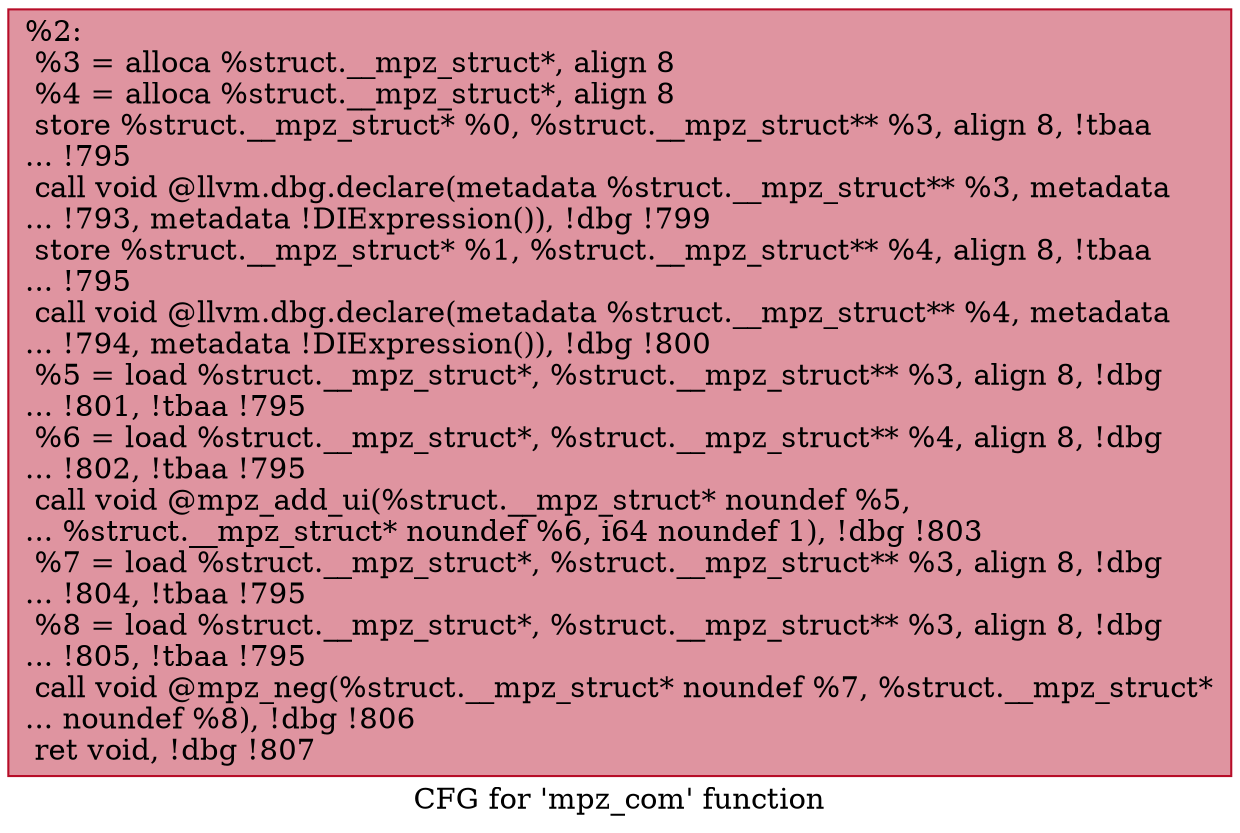 digraph "CFG for 'mpz_com' function" {
	label="CFG for 'mpz_com' function";

	Node0x285fd90 [shape=record,color="#b70d28ff", style=filled, fillcolor="#b70d2870",label="{%2:\l  %3 = alloca %struct.__mpz_struct*, align 8\l  %4 = alloca %struct.__mpz_struct*, align 8\l  store %struct.__mpz_struct* %0, %struct.__mpz_struct** %3, align 8, !tbaa\l... !795\l  call void @llvm.dbg.declare(metadata %struct.__mpz_struct** %3, metadata\l... !793, metadata !DIExpression()), !dbg !799\l  store %struct.__mpz_struct* %1, %struct.__mpz_struct** %4, align 8, !tbaa\l... !795\l  call void @llvm.dbg.declare(metadata %struct.__mpz_struct** %4, metadata\l... !794, metadata !DIExpression()), !dbg !800\l  %5 = load %struct.__mpz_struct*, %struct.__mpz_struct** %3, align 8, !dbg\l... !801, !tbaa !795\l  %6 = load %struct.__mpz_struct*, %struct.__mpz_struct** %4, align 8, !dbg\l... !802, !tbaa !795\l  call void @mpz_add_ui(%struct.__mpz_struct* noundef %5,\l... %struct.__mpz_struct* noundef %6, i64 noundef 1), !dbg !803\l  %7 = load %struct.__mpz_struct*, %struct.__mpz_struct** %3, align 8, !dbg\l... !804, !tbaa !795\l  %8 = load %struct.__mpz_struct*, %struct.__mpz_struct** %3, align 8, !dbg\l... !805, !tbaa !795\l  call void @mpz_neg(%struct.__mpz_struct* noundef %7, %struct.__mpz_struct*\l... noundef %8), !dbg !806\l  ret void, !dbg !807\l}"];
}
